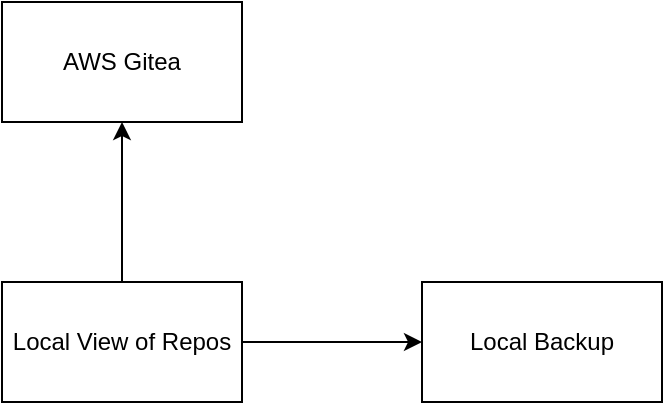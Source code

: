 <mxfile version="26.0.1">
  <diagram name="Page-1" id="kgBVDZDBwnCPUz4cevTW">
    <mxGraphModel dx="1434" dy="874" grid="1" gridSize="10" guides="1" tooltips="1" connect="1" arrows="1" fold="1" page="1" pageScale="1" pageWidth="850" pageHeight="1100" math="0" shadow="0">
      <root>
        <mxCell id="0" />
        <mxCell id="1" parent="0" />
        <mxCell id="vDEo4kNYeOIZdBxUOT63-1" value="AWS Gitea" style="rounded=0;whiteSpace=wrap;html=1;" vertex="1" parent="1">
          <mxGeometry x="170" y="150" width="120" height="60" as="geometry" />
        </mxCell>
        <mxCell id="vDEo4kNYeOIZdBxUOT63-4" style="edgeStyle=orthogonalEdgeStyle;rounded=0;orthogonalLoop=1;jettySize=auto;html=1;entryX=0;entryY=0.5;entryDx=0;entryDy=0;" edge="1" parent="1" source="vDEo4kNYeOIZdBxUOT63-2" target="vDEo4kNYeOIZdBxUOT63-3">
          <mxGeometry relative="1" as="geometry" />
        </mxCell>
        <mxCell id="vDEo4kNYeOIZdBxUOT63-5" style="edgeStyle=orthogonalEdgeStyle;rounded=0;orthogonalLoop=1;jettySize=auto;html=1;entryX=0.5;entryY=1;entryDx=0;entryDy=0;" edge="1" parent="1" source="vDEo4kNYeOIZdBxUOT63-2" target="vDEo4kNYeOIZdBxUOT63-1">
          <mxGeometry relative="1" as="geometry" />
        </mxCell>
        <mxCell id="vDEo4kNYeOIZdBxUOT63-2" value="Local View of Repos" style="rounded=0;whiteSpace=wrap;html=1;" vertex="1" parent="1">
          <mxGeometry x="170" y="290" width="120" height="60" as="geometry" />
        </mxCell>
        <mxCell id="vDEo4kNYeOIZdBxUOT63-3" value="Local Backup" style="rounded=0;whiteSpace=wrap;html=1;" vertex="1" parent="1">
          <mxGeometry x="380" y="290" width="120" height="60" as="geometry" />
        </mxCell>
      </root>
    </mxGraphModel>
  </diagram>
</mxfile>
